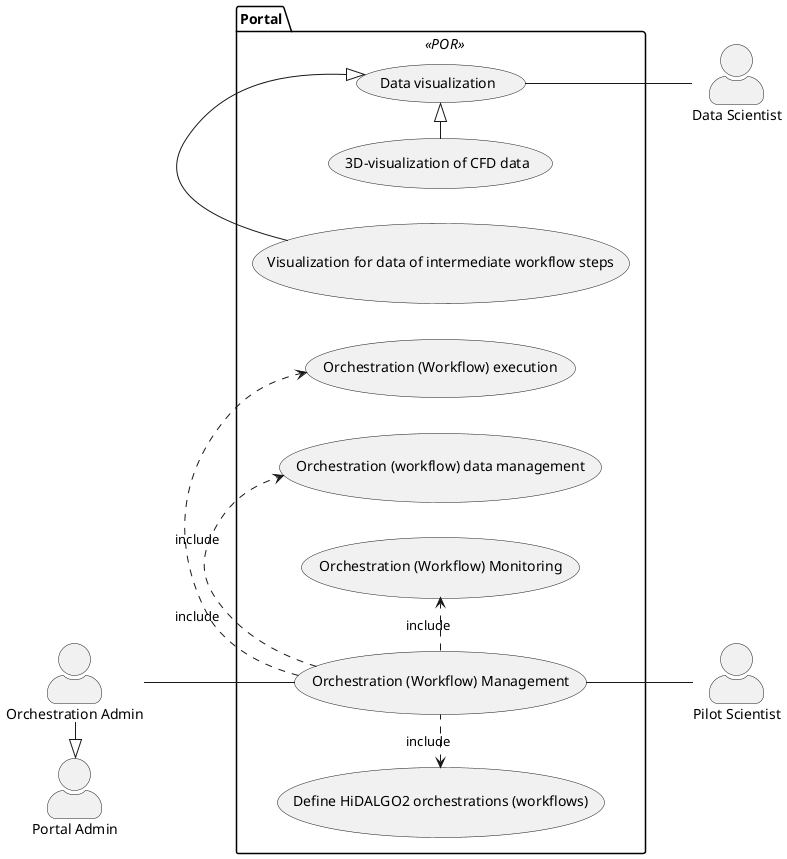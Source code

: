 @startuml hidalgo2_portal
'left to right direction
skinparam actorStyle awesome

'actors
actor "Portal Admin" as portal_admin
actor "Orchestration Admin" as orchest_admin

portal_admin <|-l- orchest_admin

'packages

package "Portal" << POR >> {
    left to right direction

    usecase SCOPOR001 as "
    Orchestration (Workflow) Management"

    usecase SCOPOR002 as "
    Define HiDALGO2 orchestrations (workflows)"

    usecase SCOPOR003 as "
    Orchestration (Workflow) execution
    "

    usecase SCOPOR004 as "
    Orchestration (workflow) data management
    "

    usecase SCOPOR005 as "
    Orchestration (Workflow) Monitoring
    "

    usecase SCOPOR006 as "
    Data visualization
    "

    usecase SCOPOR007 as "
    3D-visualization of CFD data
    "

    usecase SCOPOR008 as "
    Visualization for data of intermediate workflow steps
    "

    SCOPOR007 -r-|> SCOPOR006
    SCOPOR008 -r-|> SCOPOR006
    
    SCOPOR001 .l.> SCOPOR002 : include
    SCOPOR001 .r.> SCOPOR003 : include
    SCOPOR001 .r.> SCOPOR004 : include
    SCOPOR001 .r.> SCOPOR005 : include

}

actor "Pilot Scientist" as pilot_scientist
actor "Data Scientist" as data_scientist


orchest_admin -d- SCOPOR001
data_scientist -u- SCOPOR006
pilot_scientist -u- SCOPOR001


skinparam usecase<<check>> {
    BackgroundColor LightBlue
}

@enduml